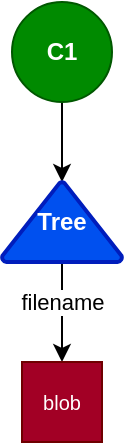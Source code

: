 <mxfile>
    <diagram id="OvUeN1fUbP1yOYvhclIw" name="Page-1">
        <mxGraphModel dx="395" dy="347" grid="1" gridSize="10" guides="1" tooltips="1" connect="1" arrows="1" fold="1" page="1" pageScale="1" pageWidth="850" pageHeight="1100" math="0" shadow="0">
            <root>
                <mxCell id="0"/>
                <mxCell id="1" parent="0"/>
                <mxCell id="39" style="edgeStyle=orthogonalEdgeStyle;rounded=0;orthogonalLoop=1;jettySize=auto;html=1;" parent="1" source="40" target="43" edge="1">
                    <mxGeometry relative="1" as="geometry"/>
                </mxCell>
                <mxCell id="40" value="C1" style="ellipse;whiteSpace=wrap;html=1;aspect=fixed;fillColor=#008a00;strokeColor=#005700;fontColor=#ffffff;fontStyle=1" parent="1" vertex="1">
                    <mxGeometry x="275" y="100" width="50" height="50" as="geometry"/>
                </mxCell>
                <mxCell id="41" style="edgeStyle=orthogonalEdgeStyle;rounded=0;orthogonalLoop=1;jettySize=auto;html=1;" parent="1" source="43" target="44" edge="1">
                    <mxGeometry relative="1" as="geometry"/>
                </mxCell>
                <mxCell id="42" value="filename" style="edgeLabel;html=1;align=center;verticalAlign=middle;resizable=0;points=[];fontColor=#000000;" parent="41" vertex="1" connectable="0">
                    <mxGeometry x="0.177" relative="1" as="geometry">
                        <mxPoint y="-10" as="offset"/>
                    </mxGeometry>
                </mxCell>
                <mxCell id="43" value="Tree" style="strokeWidth=2;html=1;shape=mxgraph.flowchart.extract_or_measurement;whiteSpace=wrap;fillColor=#0050ef;strokeColor=#001DBC;fontColor=#ffffff;fontStyle=1" parent="1" vertex="1">
                    <mxGeometry x="270" y="190" width="59.99" height="40" as="geometry"/>
                </mxCell>
                <mxCell id="44" value="&lt;span style=&quot;font-weight: normal&quot;&gt;&lt;font style=&quot;font-size: 10px&quot;&gt;blob&lt;/font&gt;&lt;/span&gt;" style="whiteSpace=wrap;html=1;aspect=fixed;fillColor=#a20025;strokeColor=#6F0000;fontColor=#ffffff;fontStyle=1" parent="1" vertex="1">
                    <mxGeometry x="280" y="280" width="40" height="40" as="geometry"/>
                </mxCell>
            </root>
        </mxGraphModel>
    </diagram>
</mxfile>
